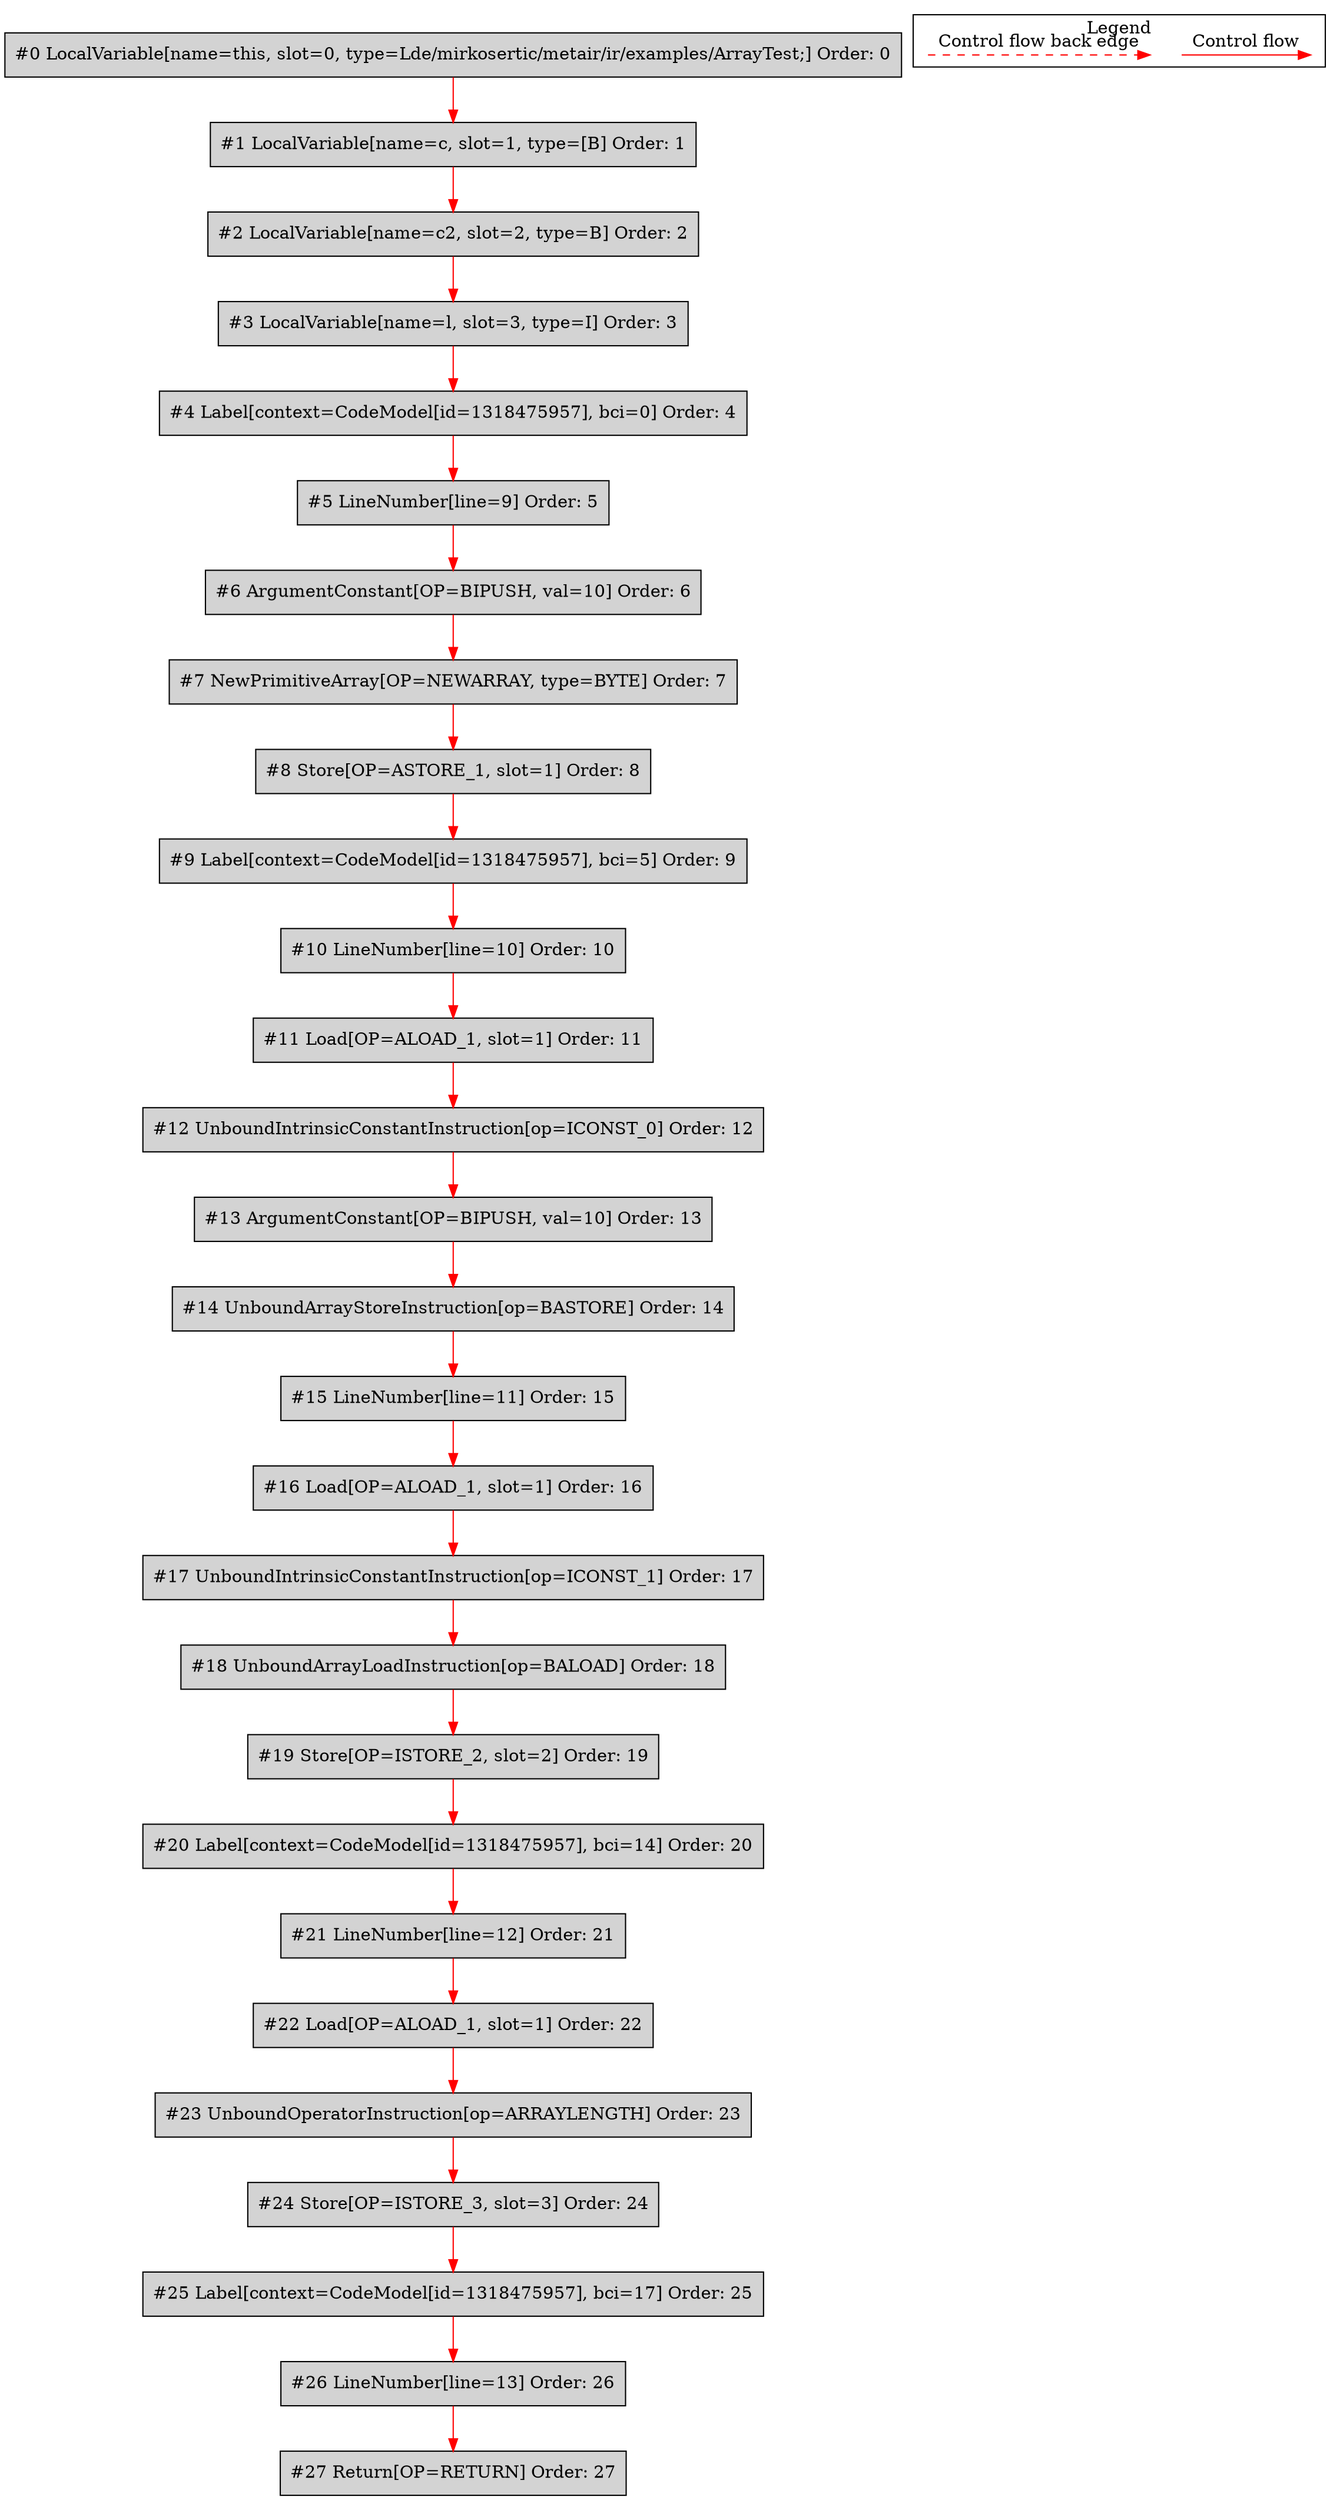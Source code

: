digraph {
 ordering="in";
 node0[label="#0 LocalVariable[name=this, slot=0, type=Lde/mirkosertic/metair/ir/examples/ArrayTest;] Order: 0", shape=box, fillcolor=lightgrey, style=filled];
 node1[label="#1 LocalVariable[name=c, slot=1, type=[B] Order: 1", shape=box, fillcolor=lightgrey, style=filled];
 node2[label="#2 LocalVariable[name=c2, slot=2, type=B] Order: 2", shape=box, fillcolor=lightgrey, style=filled];
 node3[label="#3 LocalVariable[name=l, slot=3, type=I] Order: 3", shape=box, fillcolor=lightgrey, style=filled];
 node4[label="#4 Label[context=CodeModel[id=1318475957], bci=0] Order: 4", shape=box, fillcolor=lightgrey, style=filled];
 node5[label="#5 LineNumber[line=9] Order: 5", shape=box, fillcolor=lightgrey, style=filled];
 node6[label="#6 ArgumentConstant[OP=BIPUSH, val=10] Order: 6", shape=box, fillcolor=lightgrey, style=filled];
 node7[label="#7 NewPrimitiveArray[OP=NEWARRAY, type=BYTE] Order: 7", shape=box, fillcolor=lightgrey, style=filled];
 node8[label="#8 Store[OP=ASTORE_1, slot=1] Order: 8", shape=box, fillcolor=lightgrey, style=filled];
 node9[label="#9 Label[context=CodeModel[id=1318475957], bci=5] Order: 9", shape=box, fillcolor=lightgrey, style=filled];
 node10[label="#10 LineNumber[line=10] Order: 10", shape=box, fillcolor=lightgrey, style=filled];
 node11[label="#11 Load[OP=ALOAD_1, slot=1] Order: 11", shape=box, fillcolor=lightgrey, style=filled];
 node12[label="#12 UnboundIntrinsicConstantInstruction[op=ICONST_0] Order: 12", shape=box, fillcolor=lightgrey, style=filled];
 node13[label="#13 ArgumentConstant[OP=BIPUSH, val=10] Order: 13", shape=box, fillcolor=lightgrey, style=filled];
 node14[label="#14 UnboundArrayStoreInstruction[op=BASTORE] Order: 14", shape=box, fillcolor=lightgrey, style=filled];
 node15[label="#15 LineNumber[line=11] Order: 15", shape=box, fillcolor=lightgrey, style=filled];
 node16[label="#16 Load[OP=ALOAD_1, slot=1] Order: 16", shape=box, fillcolor=lightgrey, style=filled];
 node17[label="#17 UnboundIntrinsicConstantInstruction[op=ICONST_1] Order: 17", shape=box, fillcolor=lightgrey, style=filled];
 node18[label="#18 UnboundArrayLoadInstruction[op=BALOAD] Order: 18", shape=box, fillcolor=lightgrey, style=filled];
 node19[label="#19 Store[OP=ISTORE_2, slot=2] Order: 19", shape=box, fillcolor=lightgrey, style=filled];
 node20[label="#20 Label[context=CodeModel[id=1318475957], bci=14] Order: 20", shape=box, fillcolor=lightgrey, style=filled];
 node21[label="#21 LineNumber[line=12] Order: 21", shape=box, fillcolor=lightgrey, style=filled];
 node22[label="#22 Load[OP=ALOAD_1, slot=1] Order: 22", shape=box, fillcolor=lightgrey, style=filled];
 node23[label="#23 UnboundOperatorInstruction[op=ARRAYLENGTH] Order: 23", shape=box, fillcolor=lightgrey, style=filled];
 node24[label="#24 Store[OP=ISTORE_3, slot=3] Order: 24", shape=box, fillcolor=lightgrey, style=filled];
 node25[label="#25 Label[context=CodeModel[id=1318475957], bci=17] Order: 25", shape=box, fillcolor=lightgrey, style=filled];
 node26[label="#26 LineNumber[line=13] Order: 26", shape=box, fillcolor=lightgrey, style=filled];
 node27[label="#27 Return[OP=RETURN] Order: 27", shape=box, fillcolor=lightgrey, style=filled];
 node0 -> node1[color=red];
 node1 -> node2[color=red];
 node2 -> node3[color=red];
 node3 -> node4[color=red];
 node4 -> node5[color=red];
 node5 -> node6[color=red];
 node6 -> node7[color=red];
 node7 -> node8[color=red];
 node8 -> node9[color=red];
 node9 -> node10[color=red];
 node10 -> node11[color=red];
 node11 -> node12[color=red];
 node12 -> node13[color=red];
 node13 -> node14[color=red];
 node14 -> node15[color=red];
 node15 -> node16[color=red];
 node16 -> node17[color=red];
 node17 -> node18[color=red];
 node18 -> node19[color=red];
 node19 -> node20[color=red];
 node20 -> node21[color=red];
 node21 -> node22[color=red];
 node22 -> node23[color=red];
 node23 -> node24[color=red];
 node24 -> node25[color=red];
 node25 -> node26[color=red];
 node26 -> node27[color=red];
 subgraph cluster_000 {
  label = "Legend";
  node [shape=point]
  {
   rank=same;
   c0 [style = invis];
   c1 [style = invis];
   c2 [style = invis];
   c3 [style = invis];
  }
  c0 -> c1 [label="Control flow", style=solid, color=red]
  c2 -> c3 [label="Control flow back edge", style=dashed, color=red]
 }

}
